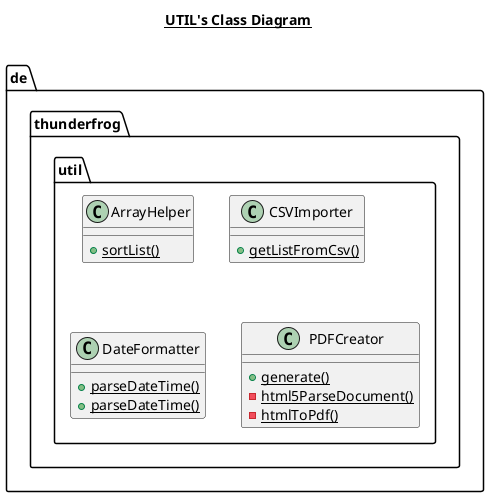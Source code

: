 @startuml

title __UTIL's Class Diagram__\n

        class de.thunderfrog.util.ArrayHelper {
            {static} + sortList()
        }

  

        class de.thunderfrog.util.CSVImporter {
            {static} + getListFromCsv()
        }

  

        class de.thunderfrog.util.DateFormatter {
            {static} + parseDateTime()
            {static} + parseDateTime()
        }


  

        class de.thunderfrog.util.PDFCreator {
            {static} + generate()
            {static} - html5ParseDocument()
            {static} - htmlToPdf()
        }



@enduml
